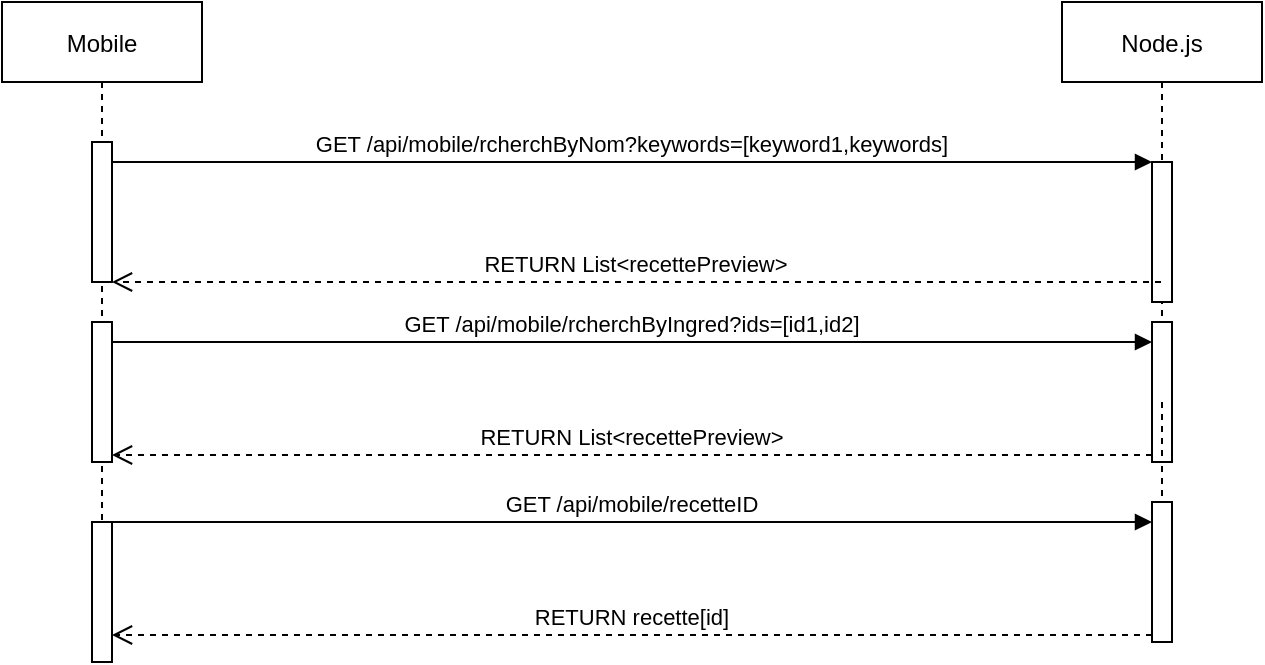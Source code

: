 <mxfile>
    <diagram id="kgpKYQtTHZ0yAKxKKP6v" name="Page-1">
        <mxGraphModel dx="750" dy="784" grid="1" gridSize="10" guides="1" tooltips="1" connect="1" arrows="1" fold="1" page="1" pageScale="1" pageWidth="850" pageHeight="1100" math="0" shadow="0">
            <root>
                <mxCell id="0"/>
                <mxCell id="1" parent="0"/>
                <mxCell id="3nuBFxr9cyL0pnOWT2aG-1" value="Mobile" style="shape=umlLifeline;perimeter=lifelinePerimeter;container=1;collapsible=0;recursiveResize=0;rounded=0;shadow=0;strokeWidth=1;" parent="1" vertex="1">
                    <mxGeometry x="120" y="80" width="100" height="330" as="geometry"/>
                </mxCell>
                <mxCell id="3nuBFxr9cyL0pnOWT2aG-2" value="" style="points=[];perimeter=orthogonalPerimeter;rounded=0;shadow=0;strokeWidth=1;" parent="3nuBFxr9cyL0pnOWT2aG-1" vertex="1">
                    <mxGeometry x="45" y="70" width="10" height="70" as="geometry"/>
                </mxCell>
                <mxCell id="7Kff_GVbFptVKYBIM-q_-5" value="" style="points=[];perimeter=orthogonalPerimeter;rounded=0;shadow=0;strokeWidth=1;" parent="3nuBFxr9cyL0pnOWT2aG-1" vertex="1">
                    <mxGeometry x="45" y="160" width="10" height="70" as="geometry"/>
                </mxCell>
                <mxCell id="7Kff_GVbFptVKYBIM-q_-12" value="" style="points=[];perimeter=orthogonalPerimeter;rounded=0;shadow=0;strokeWidth=1;" parent="3nuBFxr9cyL0pnOWT2aG-1" vertex="1">
                    <mxGeometry x="45" y="260" width="10" height="70" as="geometry"/>
                </mxCell>
                <mxCell id="3nuBFxr9cyL0pnOWT2aG-5" value="Node.js" style="shape=umlLifeline;perimeter=lifelinePerimeter;container=1;collapsible=0;recursiveResize=0;rounded=0;shadow=0;strokeWidth=1;" parent="1" vertex="1">
                    <mxGeometry x="650" y="80" width="100" height="320" as="geometry"/>
                </mxCell>
                <mxCell id="3nuBFxr9cyL0pnOWT2aG-6" value="" style="points=[];perimeter=orthogonalPerimeter;rounded=0;shadow=0;strokeWidth=1;" parent="3nuBFxr9cyL0pnOWT2aG-5" vertex="1">
                    <mxGeometry x="45" y="80" width="10" height="70" as="geometry"/>
                </mxCell>
                <mxCell id="7Kff_GVbFptVKYBIM-q_-15" value="" style="points=[];perimeter=orthogonalPerimeter;rounded=0;shadow=0;strokeWidth=1;" parent="3nuBFxr9cyL0pnOWT2aG-5" vertex="1">
                    <mxGeometry x="45" y="250" width="10" height="70" as="geometry"/>
                </mxCell>
                <mxCell id="3nuBFxr9cyL0pnOWT2aG-8" value="GET /api/mobile/rcherchByNom?keywords=[keyword1,keywords]" style="verticalAlign=bottom;endArrow=block;entryX=0;entryY=0;shadow=0;strokeWidth=1;" parent="1" source="3nuBFxr9cyL0pnOWT2aG-2" target="3nuBFxr9cyL0pnOWT2aG-6" edge="1">
                    <mxGeometry relative="1" as="geometry">
                        <mxPoint x="275" y="160" as="sourcePoint"/>
                    </mxGeometry>
                </mxCell>
                <mxCell id="7Kff_GVbFptVKYBIM-q_-1" value="RETURN List&lt;recettePreview&gt;" style="verticalAlign=bottom;endArrow=open;dashed=1;endSize=8;shadow=0;strokeWidth=1;" parent="1" source="3nuBFxr9cyL0pnOWT2aG-5" target="3nuBFxr9cyL0pnOWT2aG-2" edge="1">
                    <mxGeometry relative="1" as="geometry">
                        <mxPoint x="170" y="190" as="targetPoint"/>
                        <mxPoint x="700" y="220" as="sourcePoint"/>
                    </mxGeometry>
                </mxCell>
                <mxCell id="7Kff_GVbFptVKYBIM-q_-3" value="GET /api/mobile/rcherchByIngred?ids=[id1,id2]" style="verticalAlign=bottom;endArrow=block;shadow=0;strokeWidth=1;" parent="1" source="7Kff_GVbFptVKYBIM-q_-5" target="7Kff_GVbFptVKYBIM-q_-6" edge="1">
                    <mxGeometry relative="1" as="geometry">
                        <mxPoint x="180" y="250.0" as="sourcePoint"/>
                        <mxPoint x="700" y="250.0" as="targetPoint"/>
                        <Array as="points">
                            <mxPoint x="260" y="250"/>
                        </Array>
                    </mxGeometry>
                </mxCell>
                <mxCell id="7Kff_GVbFptVKYBIM-q_-4" value="RETURN List&lt;recettePreview&gt;" style="verticalAlign=bottom;endArrow=open;dashed=1;endSize=8;exitX=0;exitY=0.95;shadow=0;strokeWidth=1;startArrow=none;" parent="1" source="7Kff_GVbFptVKYBIM-q_-6" target="7Kff_GVbFptVKYBIM-q_-5" edge="1">
                    <mxGeometry relative="1" as="geometry">
                        <mxPoint x="180" y="280.0" as="targetPoint"/>
                        <mxPoint x="700" y="280.0" as="sourcePoint"/>
                    </mxGeometry>
                </mxCell>
                <mxCell id="7Kff_GVbFptVKYBIM-q_-6" value="" style="points=[];perimeter=orthogonalPerimeter;rounded=0;shadow=0;strokeWidth=1;" parent="1" vertex="1">
                    <mxGeometry x="695" y="240" width="10" height="70" as="geometry"/>
                </mxCell>
                <mxCell id="7Kff_GVbFptVKYBIM-q_-7" value="" style="verticalAlign=bottom;endArrow=none;dashed=1;endSize=8;exitX=0;exitY=0.95;shadow=0;strokeWidth=1;" parent="1" target="7Kff_GVbFptVKYBIM-q_-6" edge="1">
                    <mxGeometry relative="1" as="geometry">
                        <mxPoint x="180" y="280.0" as="targetPoint"/>
                        <mxPoint x="700" y="280.0" as="sourcePoint"/>
                    </mxGeometry>
                </mxCell>
                <mxCell id="7Kff_GVbFptVKYBIM-q_-13" value="GET /api/mobile/recetteID" style="verticalAlign=bottom;endArrow=block;shadow=0;strokeWidth=1;" parent="1" source="7Kff_GVbFptVKYBIM-q_-12" target="7Kff_GVbFptVKYBIM-q_-15" edge="1">
                    <mxGeometry relative="1" as="geometry">
                        <mxPoint x="180" y="340.0" as="sourcePoint"/>
                        <mxPoint x="700" y="340.0" as="targetPoint"/>
                        <Array as="points">
                            <mxPoint x="260" y="340"/>
                        </Array>
                    </mxGeometry>
                </mxCell>
                <mxCell id="7Kff_GVbFptVKYBIM-q_-14" value="RETURN recette[id]" style="verticalAlign=bottom;endArrow=open;dashed=1;endSize=8;exitX=0;exitY=0.95;shadow=0;strokeWidth=1;startArrow=none;" parent="1" source="7Kff_GVbFptVKYBIM-q_-15" target="7Kff_GVbFptVKYBIM-q_-12" edge="1">
                    <mxGeometry relative="1" as="geometry">
                        <mxPoint x="180" y="370.0" as="targetPoint"/>
                        <mxPoint x="700" y="370.0" as="sourcePoint"/>
                    </mxGeometry>
                </mxCell>
            </root>
        </mxGraphModel>
    </diagram>
</mxfile>